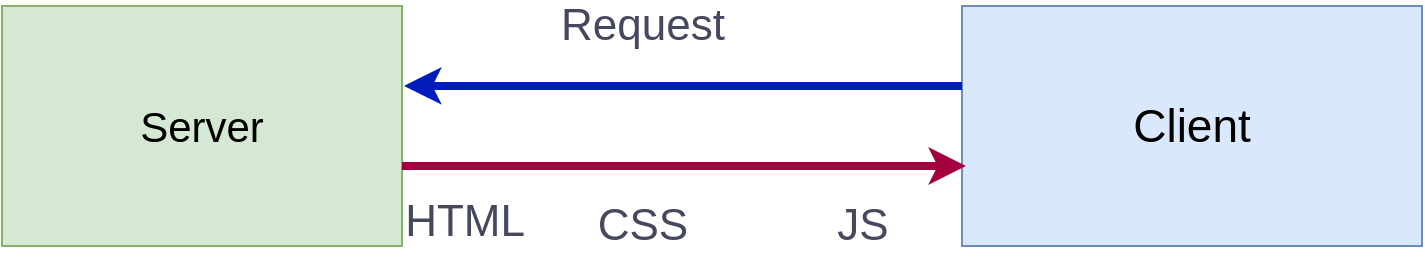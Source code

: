 <mxfile version="14.4.2" type="github">
  <diagram id="Zw0nZNyMYrf99zFnm-89" name="Page-1">
    <mxGraphModel dx="1422" dy="762" grid="1" gridSize="10" guides="1" tooltips="1" connect="1" arrows="1" fold="1" page="1" pageScale="1" pageWidth="827" pageHeight="1169" math="0" shadow="0">
      <root>
        <mxCell id="0" />
        <mxCell id="1" parent="0" />
        <mxCell id="-jQCedaXvQUKZuDv9Aef-17" value="&lt;font style=&quot;font-size: 21px&quot;&gt;Server&lt;/font&gt;" style="rounded=0;whiteSpace=wrap;html=1;sketch=0;fillColor=#d5e8d4;strokeColor=#82b366;" parent="1" vertex="1">
          <mxGeometry x="20" y="320" width="200" height="120" as="geometry" />
        </mxCell>
        <mxCell id="-jQCedaXvQUKZuDv9Aef-18" value="&lt;font style=&quot;font-size: 23px&quot;&gt;Client&lt;/font&gt;" style="rounded=0;whiteSpace=wrap;html=1;sketch=0;strokeColor=#6c8ebf;fillColor=#dae8fc;" parent="1" vertex="1">
          <mxGeometry x="500" y="320" width="230" height="120" as="geometry" />
        </mxCell>
        <mxCell id="-jQCedaXvQUKZuDv9Aef-19" style="edgeStyle=orthogonalEdgeStyle;curved=0;rounded=1;sketch=0;orthogonalLoop=1;jettySize=auto;html=1;exitX=0.5;exitY=1;exitDx=0;exitDy=0;strokeColor=#788AA3;fillColor=#B2C9AB;fontColor=#46495D;" parent="1" source="-jQCedaXvQUKZuDv9Aef-17" target="-jQCedaXvQUKZuDv9Aef-17" edge="1">
          <mxGeometry relative="1" as="geometry" />
        </mxCell>
        <mxCell id="-jQCedaXvQUKZuDv9Aef-20" value="" style="endArrow=classic;html=1;strokeColor=#A50040;fillColor=#d80073;fontColor=#46495D;strokeWidth=4;" parent="1" edge="1">
          <mxGeometry width="50" height="50" relative="1" as="geometry">
            <mxPoint x="220" y="400" as="sourcePoint" />
            <mxPoint x="502" y="400" as="targetPoint" />
            <Array as="points">
              <mxPoint x="500" y="400" />
            </Array>
          </mxGeometry>
        </mxCell>
        <mxCell id="-jQCedaXvQUKZuDv9Aef-21" value="HTML" style="edgeLabel;html=1;align=center;verticalAlign=middle;resizable=0;points=[];fontColor=#46495D;fontSize=22;" parent="-jQCedaXvQUKZuDv9Aef-20" vertex="1" connectable="0">
          <mxGeometry x="0.92" y="-2" relative="1" as="geometry">
            <mxPoint x="-239.98" y="26.12" as="offset" />
          </mxGeometry>
        </mxCell>
        <mxCell id="-jQCedaXvQUKZuDv9Aef-24" value="" style="endArrow=classic;html=1;strokeColor=#001DBC;strokeWidth=4;fillColor=#0050ef;fontColor=#46495D;entryX=1.005;entryY=0.333;entryDx=0;entryDy=0;entryPerimeter=0;" parent="1" target="-jQCedaXvQUKZuDv9Aef-17" edge="1">
          <mxGeometry width="50" height="50" relative="1" as="geometry">
            <mxPoint x="500" y="360" as="sourcePoint" />
            <mxPoint x="440" y="360" as="targetPoint" />
          </mxGeometry>
        </mxCell>
        <mxCell id="-jQCedaXvQUKZuDv9Aef-25" value="&lt;font style=&quot;font-size: 22px&quot;&gt;Request&lt;/font&gt;" style="text;html=1;align=center;verticalAlign=middle;resizable=0;points=[];autosize=1;fontColor=#46495D;" parent="1" vertex="1">
          <mxGeometry x="290" y="320" width="100" height="20" as="geometry" />
        </mxCell>
        <mxCell id="-jQCedaXvQUKZuDv9Aef-28" value="CSS" style="text;html=1;align=center;verticalAlign=middle;resizable=0;points=[];autosize=1;fontSize=22;fontColor=#46495D;" parent="1" vertex="1">
          <mxGeometry x="310" y="415" width="60" height="30" as="geometry" />
        </mxCell>
        <mxCell id="-jQCedaXvQUKZuDv9Aef-29" value="JS" style="text;html=1;align=center;verticalAlign=middle;resizable=0;points=[];autosize=1;fontSize=22;fontColor=#46495D;" parent="1" vertex="1">
          <mxGeometry x="430" y="415" width="40" height="30" as="geometry" />
        </mxCell>
      </root>
    </mxGraphModel>
  </diagram>
</mxfile>
